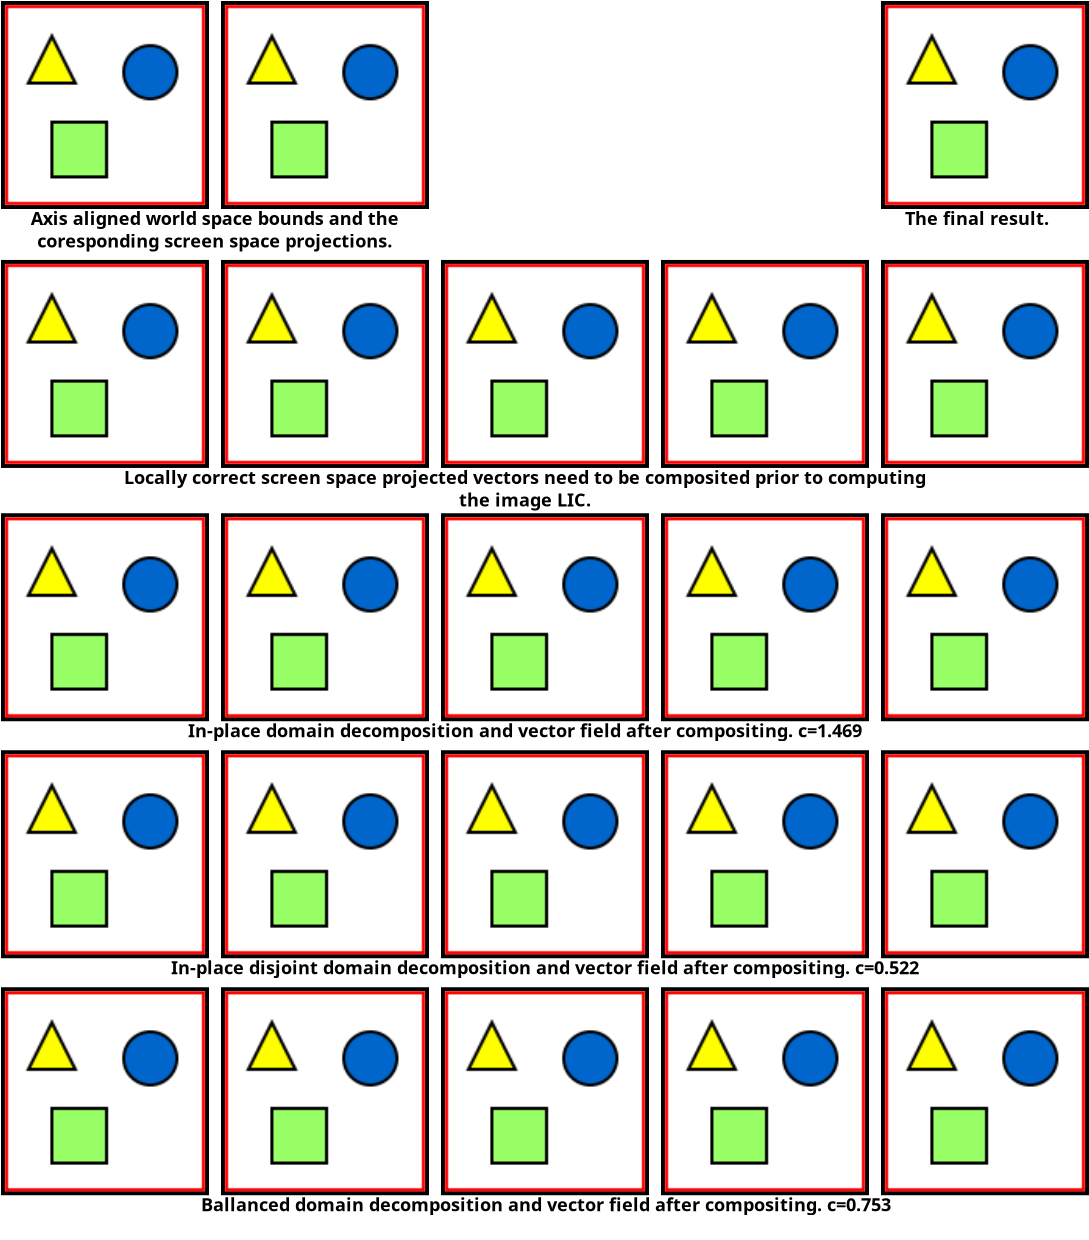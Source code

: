 <?xml version="1.0" encoding="UTF-8"?>
<dia:diagram xmlns:dia="http://www.lysator.liu.se/~alla/dia/">
  <dia:layer name="Background" visible="true" active="true">
    <dia:object type="Standard - Text" version="1" id="O0">
      <dia:attribute name="obj_pos">
        <dia:point val="-22,21"/>
      </dia:attribute>
      <dia:attribute name="obj_bb">
        <dia:rectangle val="-22,20.405;-22,21.152"/>
      </dia:attribute>
      <dia:attribute name="text">
        <dia:composite type="text">
          <dia:attribute name="string">
            <dia:string>##</dia:string>
          </dia:attribute>
          <dia:attribute name="font">
            <dia:font family="sans" style="0" name="Helvetica"/>
          </dia:attribute>
          <dia:attribute name="height">
            <dia:real val="0.8"/>
          </dia:attribute>
          <dia:attribute name="pos">
            <dia:point val="-22,21"/>
          </dia:attribute>
          <dia:attribute name="color">
            <dia:color val="#000000"/>
          </dia:attribute>
          <dia:attribute name="alignment">
            <dia:enum val="0"/>
          </dia:attribute>
        </dia:composite>
      </dia:attribute>
      <dia:attribute name="valign">
        <dia:enum val="3"/>
      </dia:attribute>
    </dia:object>
    <dia:object type="Standard - Text" version="1" id="O1">
      <dia:attribute name="obj_pos">
        <dia:point val="-26,24"/>
      </dia:attribute>
      <dia:attribute name="obj_bb">
        <dia:rectangle val="-26.019,23.386;-26,24.19"/>
      </dia:attribute>
      <dia:attribute name="text">
        <dia:composite type="text">
          <dia:attribute name="string">
            <dia:string>##</dia:string>
          </dia:attribute>
          <dia:attribute name="font">
            <dia:font family="sans" style="0" name="Helvetica"/>
          </dia:attribute>
          <dia:attribute name="height">
            <dia:real val="0.8"/>
          </dia:attribute>
          <dia:attribute name="pos">
            <dia:point val="-26,24"/>
          </dia:attribute>
          <dia:attribute name="color">
            <dia:color val="#000000"/>
          </dia:attribute>
          <dia:attribute name="alignment">
            <dia:enum val="0"/>
          </dia:attribute>
        </dia:composite>
      </dia:attribute>
      <dia:attribute name="valign">
        <dia:enum val="3"/>
      </dia:attribute>
    </dia:object>
    <dia:group>
      <dia:group>
        <dia:object type="Standard - Image" version="0" id="O2">
          <dia:attribute name="obj_pos">
            <dia:point val="-36,45.312"/>
          </dia:attribute>
          <dia:attribute name="obj_bb">
            <dia:rectangle val="-36.1,45.212;-25.9,55.413"/>
          </dia:attribute>
          <dia:attribute name="elem_corner">
            <dia:point val="-36,45.312"/>
          </dia:attribute>
          <dia:attribute name="elem_width">
            <dia:real val="10"/>
          </dia:attribute>
          <dia:attribute name="elem_height">
            <dia:real val="10"/>
          </dia:attribute>
          <dia:attribute name="border_width">
            <dia:real val="0.2"/>
          </dia:attribute>
          <dia:attribute name="draw_border">
            <dia:boolean val="true"/>
          </dia:attribute>
          <dia:attribute name="keep_aspect">
            <dia:boolean val="true"/>
          </dia:attribute>
          <dia:attribute name="file">
            <dia:string>#pslic-shut-sm-bal-decomp-sm-lg.png#</dia:string>
          </dia:attribute>
        </dia:object>
        <dia:object type="Standard - Image" version="0" id="O3">
          <dia:attribute name="obj_pos">
            <dia:point val="-25,45.312"/>
          </dia:attribute>
          <dia:attribute name="obj_bb">
            <dia:rectangle val="-25.1,45.212;-14.9,55.413"/>
          </dia:attribute>
          <dia:attribute name="elem_corner">
            <dia:point val="-25,45.312"/>
          </dia:attribute>
          <dia:attribute name="elem_width">
            <dia:real val="10"/>
          </dia:attribute>
          <dia:attribute name="elem_height">
            <dia:real val="10"/>
          </dia:attribute>
          <dia:attribute name="border_width">
            <dia:real val="0.2"/>
          </dia:attribute>
          <dia:attribute name="draw_border">
            <dia:boolean val="true"/>
          </dia:attribute>
          <dia:attribute name="keep_aspect">
            <dia:boolean val="true"/>
          </dia:attribute>
          <dia:attribute name="file">
            <dia:string>#pslic-shut-sm-geometry-bal-comp-r0-lg.png#</dia:string>
          </dia:attribute>
        </dia:object>
        <dia:object type="Standard - Image" version="0" id="O4">
          <dia:attribute name="obj_pos">
            <dia:point val="-14,45.312"/>
          </dia:attribute>
          <dia:attribute name="obj_bb">
            <dia:rectangle val="-14.1,45.212;-3.9,55.413"/>
          </dia:attribute>
          <dia:attribute name="elem_corner">
            <dia:point val="-14,45.312"/>
          </dia:attribute>
          <dia:attribute name="elem_width">
            <dia:real val="10"/>
          </dia:attribute>
          <dia:attribute name="elem_height">
            <dia:real val="10"/>
          </dia:attribute>
          <dia:attribute name="border_width">
            <dia:real val="0.2"/>
          </dia:attribute>
          <dia:attribute name="draw_border">
            <dia:boolean val="true"/>
          </dia:attribute>
          <dia:attribute name="keep_aspect">
            <dia:boolean val="true"/>
          </dia:attribute>
          <dia:attribute name="file">
            <dia:string>#pslic-shut-sm-geometry-bal-comp-r1-lg.png#</dia:string>
          </dia:attribute>
        </dia:object>
        <dia:object type="Standard - Image" version="0" id="O5">
          <dia:attribute name="obj_pos">
            <dia:point val="-3,45.312"/>
          </dia:attribute>
          <dia:attribute name="obj_bb">
            <dia:rectangle val="-3.1,45.212;7.1,55.413"/>
          </dia:attribute>
          <dia:attribute name="elem_corner">
            <dia:point val="-3,45.312"/>
          </dia:attribute>
          <dia:attribute name="elem_width">
            <dia:real val="10"/>
          </dia:attribute>
          <dia:attribute name="elem_height">
            <dia:real val="10"/>
          </dia:attribute>
          <dia:attribute name="border_width">
            <dia:real val="0.2"/>
          </dia:attribute>
          <dia:attribute name="draw_border">
            <dia:boolean val="true"/>
          </dia:attribute>
          <dia:attribute name="keep_aspect">
            <dia:boolean val="true"/>
          </dia:attribute>
          <dia:attribute name="file">
            <dia:string>#pslic-shut-sm-geometry-bal-comp-r2-lg.png#</dia:string>
          </dia:attribute>
        </dia:object>
        <dia:object type="Standard - Image" version="0" id="O6">
          <dia:attribute name="obj_pos">
            <dia:point val="8,45.312"/>
          </dia:attribute>
          <dia:attribute name="obj_bb">
            <dia:rectangle val="7.9,45.212;18.1,55.413"/>
          </dia:attribute>
          <dia:attribute name="elem_corner">
            <dia:point val="8,45.312"/>
          </dia:attribute>
          <dia:attribute name="elem_width">
            <dia:real val="10"/>
          </dia:attribute>
          <dia:attribute name="elem_height">
            <dia:real val="10"/>
          </dia:attribute>
          <dia:attribute name="border_width">
            <dia:real val="0.2"/>
          </dia:attribute>
          <dia:attribute name="draw_border">
            <dia:boolean val="true"/>
          </dia:attribute>
          <dia:attribute name="keep_aspect">
            <dia:boolean val="true"/>
          </dia:attribute>
          <dia:attribute name="file">
            <dia:string>#pslic-shut-sm-geometry-bal-comp-r3-lg.png#</dia:string>
          </dia:attribute>
        </dia:object>
      </dia:group>
      <dia:object type="Standard - Text" version="1" id="O7">
        <dia:attribute name="obj_pos">
          <dia:point val="-9,56.312"/>
        </dia:attribute>
        <dia:attribute name="obj_bb">
          <dia:rectangle val="-29.279,55.472;11.279,57.656"/>
        </dia:attribute>
        <dia:attribute name="text">
          <dia:composite type="text">
            <dia:attribute name="string">
              <dia:string>#Ballanced domain decomposition and vector field after compositing. c=0.753
#</dia:string>
            </dia:attribute>
            <dia:attribute name="font">
              <dia:font family="sans" style="80" name="Helvetica-Bold"/>
            </dia:attribute>
            <dia:attribute name="height">
              <dia:real val="1.129"/>
            </dia:attribute>
            <dia:attribute name="pos">
              <dia:point val="-9,56.312"/>
            </dia:attribute>
            <dia:attribute name="color">
              <dia:color val="#000000"/>
            </dia:attribute>
            <dia:attribute name="alignment">
              <dia:enum val="1"/>
            </dia:attribute>
          </dia:composite>
        </dia:attribute>
        <dia:attribute name="valign">
          <dia:enum val="3"/>
        </dia:attribute>
      </dia:object>
    </dia:group>
    <dia:group>
      <dia:group>
        <dia:object type="Standard - Image" version="0" id="O8">
          <dia:attribute name="obj_pos">
            <dia:point val="-36,33.462"/>
          </dia:attribute>
          <dia:attribute name="obj_bb">
            <dia:rectangle val="-36.1,33.362;-25.9,43.562"/>
          </dia:attribute>
          <dia:attribute name="elem_corner">
            <dia:point val="-36,33.462"/>
          </dia:attribute>
          <dia:attribute name="elem_width">
            <dia:real val="10"/>
          </dia:attribute>
          <dia:attribute name="elem_height">
            <dia:real val="10"/>
          </dia:attribute>
          <dia:attribute name="border_width">
            <dia:real val="0.2"/>
          </dia:attribute>
          <dia:attribute name="draw_border">
            <dia:boolean val="true"/>
          </dia:attribute>
          <dia:attribute name="keep_aspect">
            <dia:boolean val="true"/>
          </dia:attribute>
          <dia:attribute name="file">
            <dia:string>#pslic-shut-sm-disj-decomp-sm-lg.png#</dia:string>
          </dia:attribute>
        </dia:object>
        <dia:object type="Standard - Image" version="0" id="O9">
          <dia:attribute name="obj_pos">
            <dia:point val="-25,33.462"/>
          </dia:attribute>
          <dia:attribute name="obj_bb">
            <dia:rectangle val="-25.1,33.362;-14.9,43.562"/>
          </dia:attribute>
          <dia:attribute name="elem_corner">
            <dia:point val="-25,33.462"/>
          </dia:attribute>
          <dia:attribute name="elem_width">
            <dia:real val="10"/>
          </dia:attribute>
          <dia:attribute name="elem_height">
            <dia:real val="10"/>
          </dia:attribute>
          <dia:attribute name="border_width">
            <dia:real val="0.2"/>
          </dia:attribute>
          <dia:attribute name="draw_border">
            <dia:boolean val="true"/>
          </dia:attribute>
          <dia:attribute name="keep_aspect">
            <dia:boolean val="true"/>
          </dia:attribute>
          <dia:attribute name="file">
            <dia:string>#pslic-shut-sm-geometry-disj-comp-r0-lg.png#</dia:string>
          </dia:attribute>
        </dia:object>
        <dia:object type="Standard - Image" version="0" id="O10">
          <dia:attribute name="obj_pos">
            <dia:point val="-14,33.462"/>
          </dia:attribute>
          <dia:attribute name="obj_bb">
            <dia:rectangle val="-14.1,33.362;-3.9,43.562"/>
          </dia:attribute>
          <dia:attribute name="elem_corner">
            <dia:point val="-14,33.462"/>
          </dia:attribute>
          <dia:attribute name="elem_width">
            <dia:real val="10"/>
          </dia:attribute>
          <dia:attribute name="elem_height">
            <dia:real val="10"/>
          </dia:attribute>
          <dia:attribute name="border_width">
            <dia:real val="0.2"/>
          </dia:attribute>
          <dia:attribute name="draw_border">
            <dia:boolean val="true"/>
          </dia:attribute>
          <dia:attribute name="keep_aspect">
            <dia:boolean val="true"/>
          </dia:attribute>
          <dia:attribute name="file">
            <dia:string>#pslic-shut-sm-geometry-disj-comp-r1-lg.png#</dia:string>
          </dia:attribute>
        </dia:object>
        <dia:object type="Standard - Image" version="0" id="O11">
          <dia:attribute name="obj_pos">
            <dia:point val="-3,33.462"/>
          </dia:attribute>
          <dia:attribute name="obj_bb">
            <dia:rectangle val="-3.1,33.362;7.1,43.562"/>
          </dia:attribute>
          <dia:attribute name="elem_corner">
            <dia:point val="-3,33.462"/>
          </dia:attribute>
          <dia:attribute name="elem_width">
            <dia:real val="10"/>
          </dia:attribute>
          <dia:attribute name="elem_height">
            <dia:real val="10"/>
          </dia:attribute>
          <dia:attribute name="border_width">
            <dia:real val="0.2"/>
          </dia:attribute>
          <dia:attribute name="draw_border">
            <dia:boolean val="true"/>
          </dia:attribute>
          <dia:attribute name="keep_aspect">
            <dia:boolean val="true"/>
          </dia:attribute>
          <dia:attribute name="file">
            <dia:string>#pslic-shut-sm-geometry-disj-comp-r2-lg.png#</dia:string>
          </dia:attribute>
        </dia:object>
        <dia:object type="Standard - Image" version="0" id="O12">
          <dia:attribute name="obj_pos">
            <dia:point val="8,33.462"/>
          </dia:attribute>
          <dia:attribute name="obj_bb">
            <dia:rectangle val="7.9,33.362;18.1,43.562"/>
          </dia:attribute>
          <dia:attribute name="elem_corner">
            <dia:point val="8,33.462"/>
          </dia:attribute>
          <dia:attribute name="elem_width">
            <dia:real val="10"/>
          </dia:attribute>
          <dia:attribute name="elem_height">
            <dia:real val="10"/>
          </dia:attribute>
          <dia:attribute name="border_width">
            <dia:real val="0.2"/>
          </dia:attribute>
          <dia:attribute name="draw_border">
            <dia:boolean val="true"/>
          </dia:attribute>
          <dia:attribute name="keep_aspect">
            <dia:boolean val="true"/>
          </dia:attribute>
          <dia:attribute name="file">
            <dia:string>#pslic-shut-sm-geometry-disj-comp-r3-lg.png#</dia:string>
          </dia:attribute>
        </dia:object>
      </dia:group>
      <dia:object type="Standard - Text" version="1" id="O13">
        <dia:attribute name="obj_pos">
          <dia:point val="-9,44.462"/>
        </dia:attribute>
        <dia:attribute name="obj_bb">
          <dia:rectangle val="-31.205,43.622;13.205,45.806"/>
        </dia:attribute>
        <dia:attribute name="text">
          <dia:composite type="text">
            <dia:attribute name="string">
              <dia:string>#In-place disjoint domain decomposition and vector field after compositing. c=0.522
#</dia:string>
            </dia:attribute>
            <dia:attribute name="font">
              <dia:font family="sans" style="80" name="Helvetica-Bold"/>
            </dia:attribute>
            <dia:attribute name="height">
              <dia:real val="1.129"/>
            </dia:attribute>
            <dia:attribute name="pos">
              <dia:point val="-9,44.462"/>
            </dia:attribute>
            <dia:attribute name="color">
              <dia:color val="#000000"/>
            </dia:attribute>
            <dia:attribute name="alignment">
              <dia:enum val="1"/>
            </dia:attribute>
          </dia:composite>
        </dia:attribute>
        <dia:attribute name="valign">
          <dia:enum val="3"/>
        </dia:attribute>
      </dia:object>
    </dia:group>
    <dia:group>
      <dia:group>
        <dia:object type="Standard - Image" version="0" id="O14">
          <dia:attribute name="obj_pos">
            <dia:point val="-36,21.612"/>
          </dia:attribute>
          <dia:attribute name="obj_bb">
            <dia:rectangle val="-36.1,21.512;-25.9,31.712"/>
          </dia:attribute>
          <dia:attribute name="elem_corner">
            <dia:point val="-36,21.612"/>
          </dia:attribute>
          <dia:attribute name="elem_width">
            <dia:real val="10"/>
          </dia:attribute>
          <dia:attribute name="elem_height">
            <dia:real val="10"/>
          </dia:attribute>
          <dia:attribute name="border_width">
            <dia:real val="0.2"/>
          </dia:attribute>
          <dia:attribute name="draw_border">
            <dia:boolean val="true"/>
          </dia:attribute>
          <dia:attribute name="keep_aspect">
            <dia:boolean val="true"/>
          </dia:attribute>
          <dia:attribute name="file">
            <dia:string>#pslic-shut-sm-inp-decomp-sm-lg.png#</dia:string>
          </dia:attribute>
        </dia:object>
        <dia:object type="Standard - Image" version="0" id="O15">
          <dia:attribute name="obj_pos">
            <dia:point val="-25,21.612"/>
          </dia:attribute>
          <dia:attribute name="obj_bb">
            <dia:rectangle val="-25.1,21.512;-14.9,31.712"/>
          </dia:attribute>
          <dia:attribute name="elem_corner">
            <dia:point val="-25,21.612"/>
          </dia:attribute>
          <dia:attribute name="elem_width">
            <dia:real val="10"/>
          </dia:attribute>
          <dia:attribute name="elem_height">
            <dia:real val="10"/>
          </dia:attribute>
          <dia:attribute name="border_width">
            <dia:real val="0.2"/>
          </dia:attribute>
          <dia:attribute name="draw_border">
            <dia:boolean val="true"/>
          </dia:attribute>
          <dia:attribute name="keep_aspect">
            <dia:boolean val="true"/>
          </dia:attribute>
          <dia:attribute name="file">
            <dia:string>#pslic-shut-sm-geometry-inp-comp-r0-lg.png#</dia:string>
          </dia:attribute>
        </dia:object>
        <dia:object type="Standard - Image" version="0" id="O16">
          <dia:attribute name="obj_pos">
            <dia:point val="-14,21.612"/>
          </dia:attribute>
          <dia:attribute name="obj_bb">
            <dia:rectangle val="-14.1,21.512;-3.9,31.712"/>
          </dia:attribute>
          <dia:attribute name="elem_corner">
            <dia:point val="-14,21.612"/>
          </dia:attribute>
          <dia:attribute name="elem_width">
            <dia:real val="10"/>
          </dia:attribute>
          <dia:attribute name="elem_height">
            <dia:real val="10"/>
          </dia:attribute>
          <dia:attribute name="border_width">
            <dia:real val="0.2"/>
          </dia:attribute>
          <dia:attribute name="draw_border">
            <dia:boolean val="true"/>
          </dia:attribute>
          <dia:attribute name="keep_aspect">
            <dia:boolean val="true"/>
          </dia:attribute>
          <dia:attribute name="file">
            <dia:string>#pslic-shut-sm-geometry-inp-comp-r1-lg.png#</dia:string>
          </dia:attribute>
        </dia:object>
        <dia:object type="Standard - Image" version="0" id="O17">
          <dia:attribute name="obj_pos">
            <dia:point val="-3,21.612"/>
          </dia:attribute>
          <dia:attribute name="obj_bb">
            <dia:rectangle val="-3.1,21.512;7.1,31.712"/>
          </dia:attribute>
          <dia:attribute name="elem_corner">
            <dia:point val="-3,21.612"/>
          </dia:attribute>
          <dia:attribute name="elem_width">
            <dia:real val="10"/>
          </dia:attribute>
          <dia:attribute name="elem_height">
            <dia:real val="10"/>
          </dia:attribute>
          <dia:attribute name="border_width">
            <dia:real val="0.2"/>
          </dia:attribute>
          <dia:attribute name="draw_border">
            <dia:boolean val="true"/>
          </dia:attribute>
          <dia:attribute name="keep_aspect">
            <dia:boolean val="true"/>
          </dia:attribute>
          <dia:attribute name="file">
            <dia:string>#pslic-shut-sm-geometry-inp-comp-r2-lg.png#</dia:string>
          </dia:attribute>
        </dia:object>
        <dia:object type="Standard - Image" version="0" id="O18">
          <dia:attribute name="obj_pos">
            <dia:point val="8,21.612"/>
          </dia:attribute>
          <dia:attribute name="obj_bb">
            <dia:rectangle val="7.9,21.512;18.1,31.712"/>
          </dia:attribute>
          <dia:attribute name="elem_corner">
            <dia:point val="8,21.612"/>
          </dia:attribute>
          <dia:attribute name="elem_width">
            <dia:real val="10"/>
          </dia:attribute>
          <dia:attribute name="elem_height">
            <dia:real val="10"/>
          </dia:attribute>
          <dia:attribute name="border_width">
            <dia:real val="0.2"/>
          </dia:attribute>
          <dia:attribute name="draw_border">
            <dia:boolean val="true"/>
          </dia:attribute>
          <dia:attribute name="keep_aspect">
            <dia:boolean val="true"/>
          </dia:attribute>
          <dia:attribute name="file">
            <dia:string>#pslic-shut-sm-geometry-inp-comp-r3-lg.png#</dia:string>
          </dia:attribute>
        </dia:object>
      </dia:group>
      <dia:object type="Standard - Text" version="1" id="O19">
        <dia:attribute name="obj_pos">
          <dia:point val="-10,32.612"/>
        </dia:attribute>
        <dia:attribute name="obj_bb">
          <dia:rectangle val="-29.83,31.772;9.83,33.956"/>
        </dia:attribute>
        <dia:attribute name="text">
          <dia:composite type="text">
            <dia:attribute name="string">
              <dia:string>#In-place domain decomposition and vector field after compositing. c=1.469
#</dia:string>
            </dia:attribute>
            <dia:attribute name="font">
              <dia:font family="sans" style="80" name="Helvetica-Bold"/>
            </dia:attribute>
            <dia:attribute name="height">
              <dia:real val="1.129"/>
            </dia:attribute>
            <dia:attribute name="pos">
              <dia:point val="-10,32.612"/>
            </dia:attribute>
            <dia:attribute name="color">
              <dia:color val="#000000"/>
            </dia:attribute>
            <dia:attribute name="alignment">
              <dia:enum val="1"/>
            </dia:attribute>
          </dia:composite>
        </dia:attribute>
        <dia:attribute name="valign">
          <dia:enum val="3"/>
        </dia:attribute>
      </dia:object>
    </dia:group>
    <dia:group>
      <dia:group>
        <dia:object type="Standard - Image" version="0" id="O20">
          <dia:attribute name="obj_pos">
            <dia:point val="-36,8.947"/>
          </dia:attribute>
          <dia:attribute name="obj_bb">
            <dia:rectangle val="-36.1,8.847;-25.9,19.047"/>
          </dia:attribute>
          <dia:attribute name="elem_corner">
            <dia:point val="-36,8.947"/>
          </dia:attribute>
          <dia:attribute name="elem_width">
            <dia:real val="10"/>
          </dia:attribute>
          <dia:attribute name="elem_height">
            <dia:real val="10"/>
          </dia:attribute>
          <dia:attribute name="border_width">
            <dia:real val="0.2"/>
          </dia:attribute>
          <dia:attribute name="draw_border">
            <dia:boolean val="true"/>
          </dia:attribute>
          <dia:attribute name="keep_aspect">
            <dia:boolean val="true"/>
          </dia:attribute>
          <dia:attribute name="file">
            <dia:string>#pslic-shut-sm-inp-decomp-sm-lg.png#</dia:string>
          </dia:attribute>
        </dia:object>
        <dia:object type="Standard - Image" version="0" id="O21">
          <dia:attribute name="obj_pos">
            <dia:point val="-25,8.947"/>
          </dia:attribute>
          <dia:attribute name="obj_bb">
            <dia:rectangle val="-25.1,8.847;-14.9,19.047"/>
          </dia:attribute>
          <dia:attribute name="elem_corner">
            <dia:point val="-25,8.947"/>
          </dia:attribute>
          <dia:attribute name="elem_width">
            <dia:real val="10"/>
          </dia:attribute>
          <dia:attribute name="elem_height">
            <dia:real val="10"/>
          </dia:attribute>
          <dia:attribute name="border_width">
            <dia:real val="0.2"/>
          </dia:attribute>
          <dia:attribute name="draw_border">
            <dia:boolean val="true"/>
          </dia:attribute>
          <dia:attribute name="keep_aspect">
            <dia:boolean val="true"/>
          </dia:attribute>
          <dia:attribute name="file">
            <dia:string>#pslic-shut-sm-geometry-r0-lg.png#</dia:string>
          </dia:attribute>
        </dia:object>
        <dia:object type="Standard - Image" version="0" id="O22">
          <dia:attribute name="obj_pos">
            <dia:point val="-14,8.947"/>
          </dia:attribute>
          <dia:attribute name="obj_bb">
            <dia:rectangle val="-14.1,8.847;-3.9,19.047"/>
          </dia:attribute>
          <dia:attribute name="elem_corner">
            <dia:point val="-14,8.947"/>
          </dia:attribute>
          <dia:attribute name="elem_width">
            <dia:real val="10"/>
          </dia:attribute>
          <dia:attribute name="elem_height">
            <dia:real val="10"/>
          </dia:attribute>
          <dia:attribute name="border_width">
            <dia:real val="0.2"/>
          </dia:attribute>
          <dia:attribute name="draw_border">
            <dia:boolean val="true"/>
          </dia:attribute>
          <dia:attribute name="keep_aspect">
            <dia:boolean val="true"/>
          </dia:attribute>
          <dia:attribute name="file">
            <dia:string>#pslic-shut-sm-geometry-r1-lg.png#</dia:string>
          </dia:attribute>
        </dia:object>
        <dia:object type="Standard - Image" version="0" id="O23">
          <dia:attribute name="obj_pos">
            <dia:point val="-3,8.947"/>
          </dia:attribute>
          <dia:attribute name="obj_bb">
            <dia:rectangle val="-3.1,8.847;7.1,19.047"/>
          </dia:attribute>
          <dia:attribute name="elem_corner">
            <dia:point val="-3,8.947"/>
          </dia:attribute>
          <dia:attribute name="elem_width">
            <dia:real val="10"/>
          </dia:attribute>
          <dia:attribute name="elem_height">
            <dia:real val="10"/>
          </dia:attribute>
          <dia:attribute name="border_width">
            <dia:real val="0.2"/>
          </dia:attribute>
          <dia:attribute name="draw_border">
            <dia:boolean val="true"/>
          </dia:attribute>
          <dia:attribute name="keep_aspect">
            <dia:boolean val="true"/>
          </dia:attribute>
          <dia:attribute name="file">
            <dia:string>#pslic-shut-sm-geometry-r2-lg.png#</dia:string>
          </dia:attribute>
        </dia:object>
        <dia:object type="Standard - Image" version="0" id="O24">
          <dia:attribute name="obj_pos">
            <dia:point val="8,8.947"/>
          </dia:attribute>
          <dia:attribute name="obj_bb">
            <dia:rectangle val="7.9,8.847;18.1,19.047"/>
          </dia:attribute>
          <dia:attribute name="elem_corner">
            <dia:point val="8,8.947"/>
          </dia:attribute>
          <dia:attribute name="elem_width">
            <dia:real val="10"/>
          </dia:attribute>
          <dia:attribute name="elem_height">
            <dia:real val="10"/>
          </dia:attribute>
          <dia:attribute name="border_width">
            <dia:real val="0.2"/>
          </dia:attribute>
          <dia:attribute name="draw_border">
            <dia:boolean val="true"/>
          </dia:attribute>
          <dia:attribute name="keep_aspect">
            <dia:boolean val="true"/>
          </dia:attribute>
          <dia:attribute name="file">
            <dia:string>#pslic-shut-sm-geometry-r3-lg.png#</dia:string>
          </dia:attribute>
        </dia:object>
      </dia:group>
      <dia:object type="Standard - Text" version="1" id="O25">
        <dia:attribute name="obj_pos">
          <dia:point val="-10,19.947"/>
        </dia:attribute>
        <dia:attribute name="obj_bb">
          <dia:rectangle val="-32.778,19.107;12.777,22.419"/>
        </dia:attribute>
        <dia:attribute name="text">
          <dia:composite type="text">
            <dia:attribute name="string">
              <dia:string>#Locally correct screen space projected vectors need to be composited prior to computing
the image LIC.
#</dia:string>
            </dia:attribute>
            <dia:attribute name="font">
              <dia:font family="sans" style="80" name="Helvetica-Bold"/>
            </dia:attribute>
            <dia:attribute name="height">
              <dia:real val="1.129"/>
            </dia:attribute>
            <dia:attribute name="pos">
              <dia:point val="-10,19.947"/>
            </dia:attribute>
            <dia:attribute name="color">
              <dia:color val="#000000"/>
            </dia:attribute>
            <dia:attribute name="alignment">
              <dia:enum val="1"/>
            </dia:attribute>
          </dia:composite>
        </dia:attribute>
        <dia:attribute name="valign">
          <dia:enum val="3"/>
        </dia:attribute>
      </dia:object>
    </dia:group>
    <dia:object type="Standard - Image" version="0" id="O26">
      <dia:attribute name="obj_pos">
        <dia:point val="-36,-4"/>
      </dia:attribute>
      <dia:attribute name="obj_bb">
        <dia:rectangle val="-36.1,-4.1;-25.9,6.1"/>
      </dia:attribute>
      <dia:attribute name="elem_corner">
        <dia:point val="-36,-4"/>
      </dia:attribute>
      <dia:attribute name="elem_width">
        <dia:real val="10"/>
      </dia:attribute>
      <dia:attribute name="elem_height">
        <dia:real val="10"/>
      </dia:attribute>
      <dia:attribute name="border_width">
        <dia:real val="0.2"/>
      </dia:attribute>
      <dia:attribute name="draw_border">
        <dia:boolean val="true"/>
      </dia:attribute>
      <dia:attribute name="keep_aspect">
        <dia:boolean val="true"/>
      </dia:attribute>
      <dia:attribute name="file">
        <dia:string>#blocks-3d-lg.png#</dia:string>
      </dia:attribute>
    </dia:object>
    <dia:object type="Standard - Image" version="0" id="O27">
      <dia:attribute name="obj_pos">
        <dia:point val="-25,-4"/>
      </dia:attribute>
      <dia:attribute name="obj_bb">
        <dia:rectangle val="-25.1,-4.1;-14.9,6.1"/>
      </dia:attribute>
      <dia:attribute name="elem_corner">
        <dia:point val="-25,-4"/>
      </dia:attribute>
      <dia:attribute name="elem_width">
        <dia:real val="10"/>
      </dia:attribute>
      <dia:attribute name="elem_height">
        <dia:real val="10"/>
      </dia:attribute>
      <dia:attribute name="border_width">
        <dia:real val="0.2"/>
      </dia:attribute>
      <dia:attribute name="draw_border">
        <dia:boolean val="true"/>
      </dia:attribute>
      <dia:attribute name="keep_aspect">
        <dia:boolean val="true"/>
      </dia:attribute>
      <dia:attribute name="file">
        <dia:string>#blocks-2d-projected-lg.png#</dia:string>
      </dia:attribute>
    </dia:object>
    <dia:object type="Standard - Text" version="1" id="O28">
      <dia:attribute name="obj_pos">
        <dia:point val="-25.509,7"/>
      </dia:attribute>
      <dia:attribute name="obj_bb">
        <dia:rectangle val="-35.962,6.16;-15.057,9.473"/>
      </dia:attribute>
      <dia:attribute name="text">
        <dia:composite type="text">
          <dia:attribute name="string">
            <dia:string>#Axis aligned world space bounds and the
coresponding screen space projections.
#</dia:string>
          </dia:attribute>
          <dia:attribute name="font">
            <dia:font family="sans" style="80" name="Helvetica-Bold"/>
          </dia:attribute>
          <dia:attribute name="height">
            <dia:real val="1.129"/>
          </dia:attribute>
          <dia:attribute name="pos">
            <dia:point val="-25.509,7"/>
          </dia:attribute>
          <dia:attribute name="color">
            <dia:color val="#000000"/>
          </dia:attribute>
          <dia:attribute name="alignment">
            <dia:enum val="1"/>
          </dia:attribute>
        </dia:composite>
      </dia:attribute>
      <dia:attribute name="valign">
        <dia:enum val="3"/>
      </dia:attribute>
    </dia:object>
    <dia:group>
      <dia:object type="Standard - Image" version="0" id="O29">
        <dia:attribute name="obj_pos">
          <dia:point val="8,-4"/>
        </dia:attribute>
        <dia:attribute name="obj_bb">
          <dia:rectangle val="7.9,-4.1;18.1,6.1"/>
        </dia:attribute>
        <dia:attribute name="elem_corner">
          <dia:point val="8,-4"/>
        </dia:attribute>
        <dia:attribute name="elem_width">
          <dia:real val="10"/>
        </dia:attribute>
        <dia:attribute name="elem_height">
          <dia:real val="10"/>
        </dia:attribute>
        <dia:attribute name="border_width">
          <dia:real val="0.2"/>
        </dia:attribute>
        <dia:attribute name="draw_border">
          <dia:boolean val="true"/>
        </dia:attribute>
        <dia:attribute name="keep_aspect">
          <dia:boolean val="true"/>
        </dia:attribute>
        <dia:attribute name="file">
          <dia:string>#pslic-shut-sm-lic-lg.png#</dia:string>
        </dia:attribute>
      </dia:object>
      <dia:object type="Standard - Text" version="1" id="O30">
        <dia:attribute name="obj_pos">
          <dia:point val="9,7"/>
        </dia:attribute>
        <dia:attribute name="obj_bb">
          <dia:rectangle val="9,6.16;17.055,8.344"/>
        </dia:attribute>
        <dia:attribute name="text">
          <dia:composite type="text">
            <dia:attribute name="string">
              <dia:string>#The final result.
#</dia:string>
            </dia:attribute>
            <dia:attribute name="font">
              <dia:font family="sans" style="80" name="Helvetica-Bold"/>
            </dia:attribute>
            <dia:attribute name="height">
              <dia:real val="1.129"/>
            </dia:attribute>
            <dia:attribute name="pos">
              <dia:point val="9,7"/>
            </dia:attribute>
            <dia:attribute name="color">
              <dia:color val="#000000"/>
            </dia:attribute>
            <dia:attribute name="alignment">
              <dia:enum val="0"/>
            </dia:attribute>
          </dia:composite>
        </dia:attribute>
        <dia:attribute name="valign">
          <dia:enum val="3"/>
        </dia:attribute>
      </dia:object>
    </dia:group>
  </dia:layer>
</dia:diagram>

